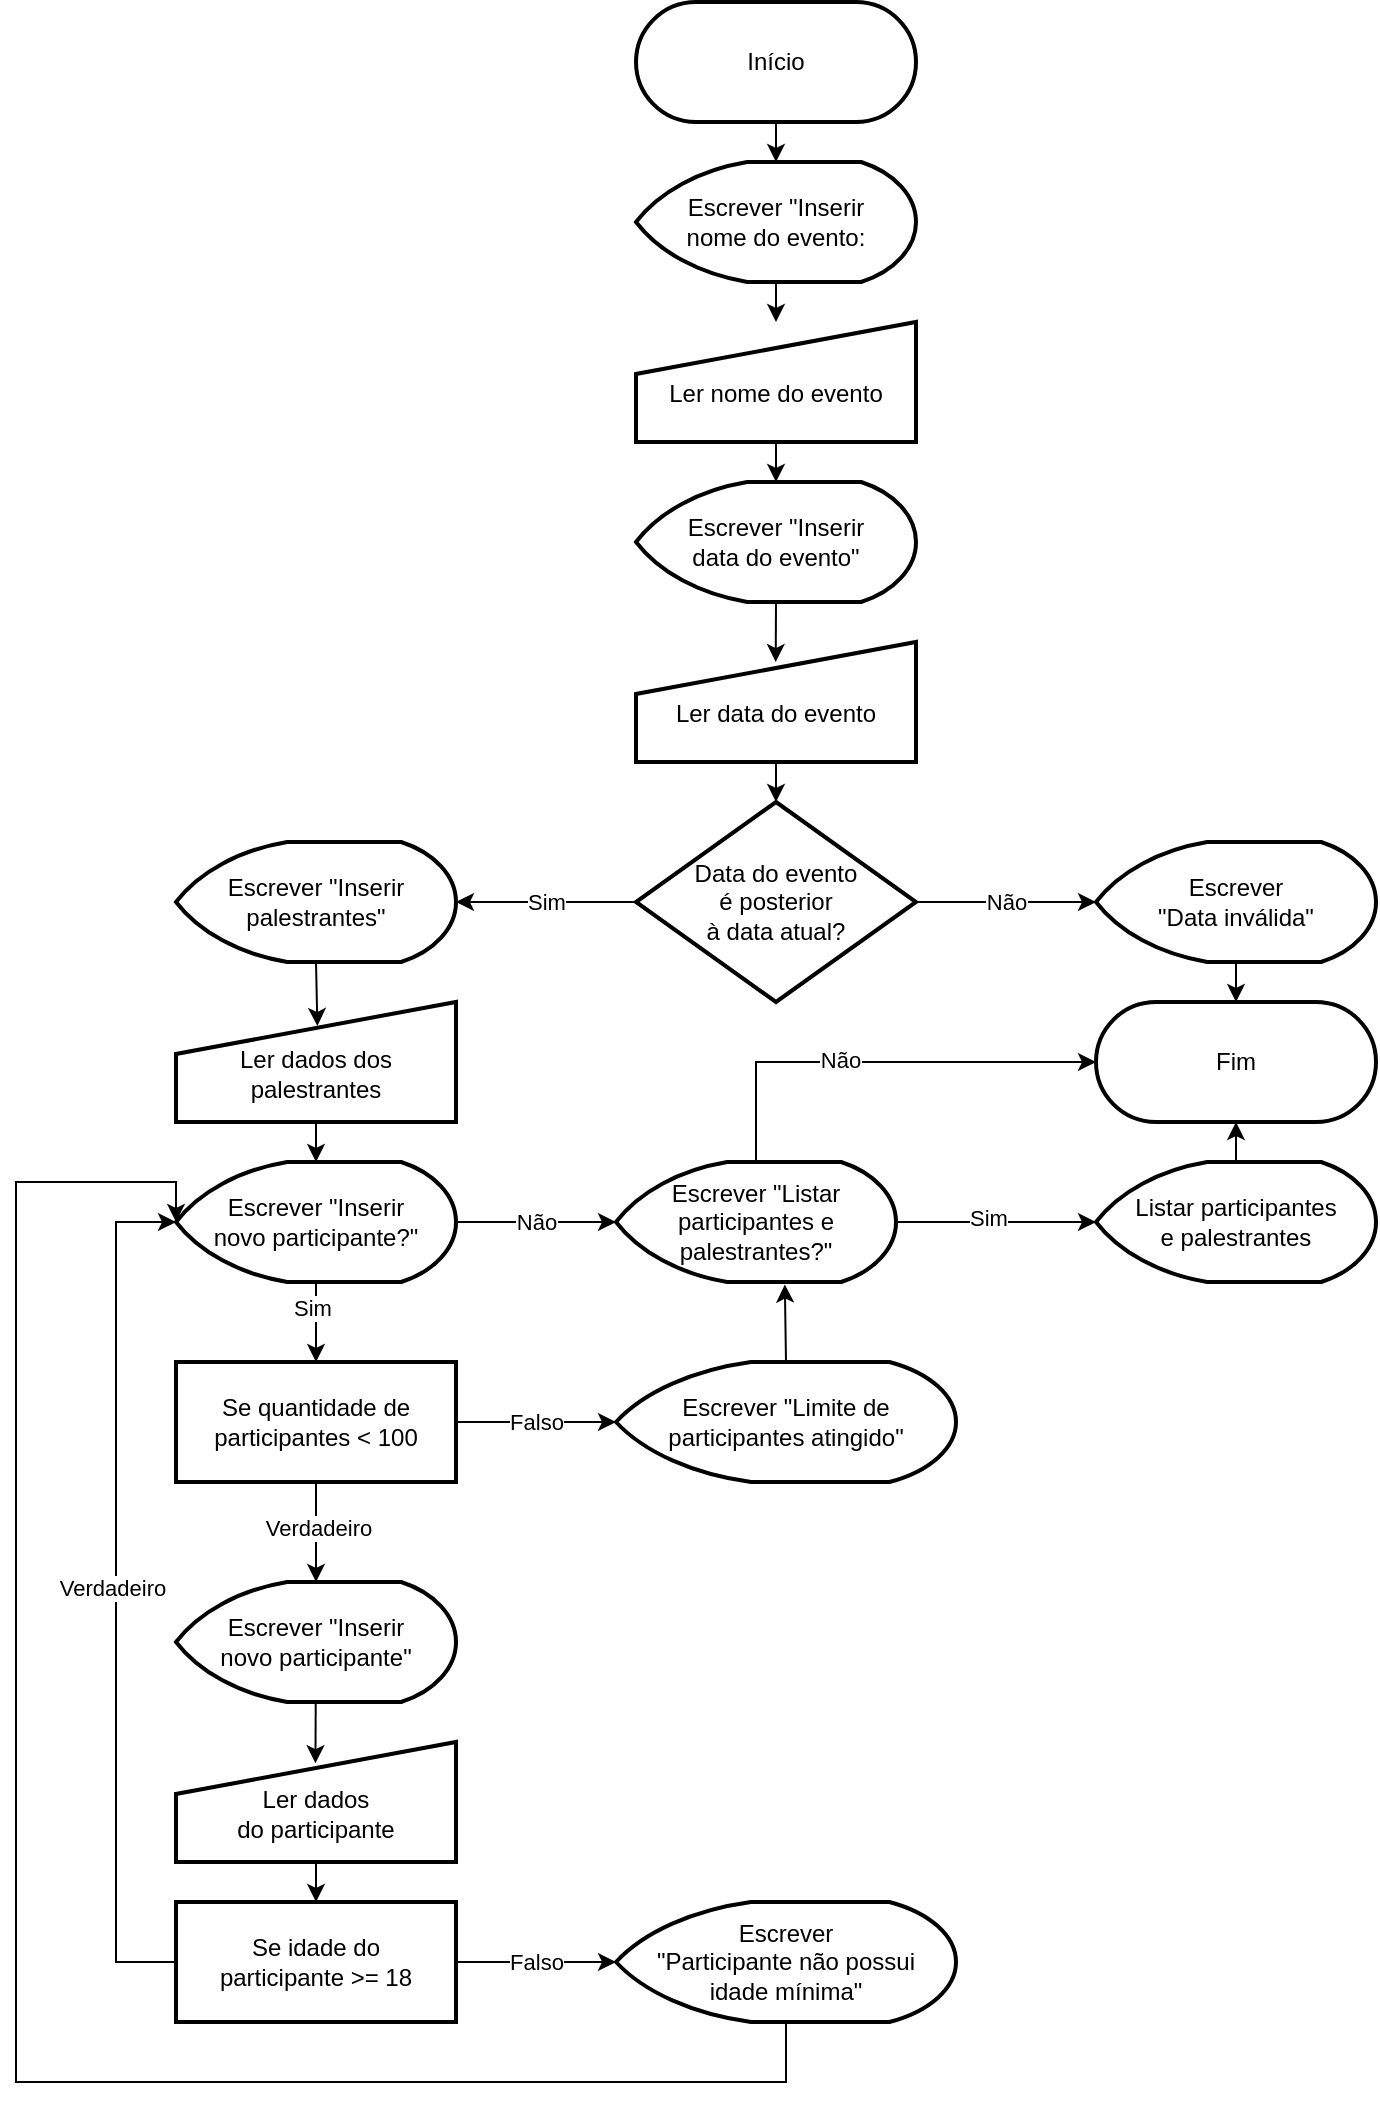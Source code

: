 <mxfile version="16.4.5" type="github">
  <diagram id="74KgRoFU-ngaeJmfLSAI" name="Page-1">
    <mxGraphModel dx="775" dy="477" grid="1" gridSize="10" guides="1" tooltips="1" connect="1" arrows="1" fold="1" page="1" pageScale="1" pageWidth="827" pageHeight="1169" math="0" shadow="0">
      <root>
        <mxCell id="0" />
        <mxCell id="1" parent="0" />
        <mxCell id="CjXiYFgF1T9gvqFzBede-8" style="edgeStyle=none;rounded=0;orthogonalLoop=1;jettySize=auto;html=1;exitX=0.5;exitY=1;exitDx=0;exitDy=0;exitPerimeter=0;" parent="1" source="CjXiYFgF1T9gvqFzBede-2" target="CjXiYFgF1T9gvqFzBede-3" edge="1">
          <mxGeometry relative="1" as="geometry" />
        </mxCell>
        <mxCell id="CjXiYFgF1T9gvqFzBede-2" value="Escrever &quot;Inserir nome do evento:" style="strokeWidth=2;html=1;shape=mxgraph.flowchart.display;whiteSpace=wrap;rounded=0;shadow=0;glass=0;sketch=0;spacing=11;" parent="1" vertex="1">
          <mxGeometry x="330" y="120" width="140" height="60" as="geometry" />
        </mxCell>
        <mxCell id="CjXiYFgF1T9gvqFzBede-9" style="edgeStyle=none;rounded=0;orthogonalLoop=1;jettySize=auto;html=1;exitX=0.5;exitY=1;exitDx=0;exitDy=0;" parent="1" source="CjXiYFgF1T9gvqFzBede-3" target="CjXiYFgF1T9gvqFzBede-4" edge="1">
          <mxGeometry relative="1" as="geometry" />
        </mxCell>
        <mxCell id="CjXiYFgF1T9gvqFzBede-3" value="Ler nome do evento" style="html=1;strokeWidth=2;shape=manualInput;whiteSpace=wrap;rounded=0;size=26;arcSize=11;shadow=0;glass=0;sketch=0;verticalAlign=middle;spacing=11;spacingTop=12;" parent="1" vertex="1">
          <mxGeometry x="330" y="200" width="140" height="60" as="geometry" />
        </mxCell>
        <mxCell id="CjXiYFgF1T9gvqFzBede-21" style="edgeStyle=none;rounded=0;orthogonalLoop=1;jettySize=auto;html=1;exitX=0.5;exitY=1;exitDx=0;exitDy=0;exitPerimeter=0;entryX=0.499;entryY=0.167;entryDx=0;entryDy=0;entryPerimeter=0;" parent="1" source="CjXiYFgF1T9gvqFzBede-4" target="CjXiYFgF1T9gvqFzBede-5" edge="1">
          <mxGeometry relative="1" as="geometry" />
        </mxCell>
        <mxCell id="CjXiYFgF1T9gvqFzBede-4" value="Escrever &quot;Inserir&lt;br&gt;data do evento&quot;" style="strokeWidth=2;html=1;shape=mxgraph.flowchart.display;whiteSpace=wrap;rounded=0;shadow=0;glass=0;sketch=0;spacing=11;" parent="1" vertex="1">
          <mxGeometry x="330" y="280" width="140" height="60" as="geometry" />
        </mxCell>
        <mxCell id="CjXiYFgF1T9gvqFzBede-11" style="edgeStyle=none;rounded=0;orthogonalLoop=1;jettySize=auto;html=1;exitX=0.5;exitY=1;exitDx=0;exitDy=0;" parent="1" source="CjXiYFgF1T9gvqFzBede-5" target="CjXiYFgF1T9gvqFzBede-6" edge="1">
          <mxGeometry relative="1" as="geometry" />
        </mxCell>
        <mxCell id="CjXiYFgF1T9gvqFzBede-5" value="Ler data&amp;nbsp;do evento" style="html=1;strokeWidth=2;shape=manualInput;whiteSpace=wrap;rounded=0;size=26;arcSize=11;shadow=0;glass=0;sketch=0;verticalAlign=middle;spacing=11;spacingTop=12;" parent="1" vertex="1">
          <mxGeometry x="330" y="360" width="140" height="60" as="geometry" />
        </mxCell>
        <mxCell id="CjXiYFgF1T9gvqFzBede-13" value="Não" style="edgeStyle=none;rounded=0;orthogonalLoop=1;jettySize=auto;html=1;exitX=1;exitY=0.5;exitDx=0;exitDy=0;exitPerimeter=0;entryX=0;entryY=0.5;entryDx=0;entryDy=0;entryPerimeter=0;" parent="1" source="CjXiYFgF1T9gvqFzBede-6" target="CjXiYFgF1T9gvqFzBede-12" edge="1">
          <mxGeometry relative="1" as="geometry" />
        </mxCell>
        <mxCell id="CjXiYFgF1T9gvqFzBede-17" value="Sim" style="edgeStyle=none;rounded=0;orthogonalLoop=1;jettySize=auto;html=1;exitX=0;exitY=0.5;exitDx=0;exitDy=0;exitPerimeter=0;entryX=1;entryY=0.5;entryDx=0;entryDy=0;entryPerimeter=0;" parent="1" source="CjXiYFgF1T9gvqFzBede-6" target="CjXiYFgF1T9gvqFzBede-16" edge="1">
          <mxGeometry relative="1" as="geometry" />
        </mxCell>
        <mxCell id="CjXiYFgF1T9gvqFzBede-6" value="Data do evento&lt;br&gt;é posterior&lt;br&gt;à data atual?" style="strokeWidth=2;html=1;shape=mxgraph.flowchart.decision;whiteSpace=wrap;rounded=0;shadow=0;glass=0;sketch=0;" parent="1" vertex="1">
          <mxGeometry x="330" y="440" width="140" height="100" as="geometry" />
        </mxCell>
        <mxCell id="CjXiYFgF1T9gvqFzBede-15" style="edgeStyle=none;rounded=0;orthogonalLoop=1;jettySize=auto;html=1;exitX=0.5;exitY=1;exitDx=0;exitDy=0;exitPerimeter=0;entryX=0.5;entryY=0;entryDx=0;entryDy=0;entryPerimeter=0;" parent="1" source="CjXiYFgF1T9gvqFzBede-12" edge="1">
          <mxGeometry relative="1" as="geometry">
            <mxPoint x="630" y="540" as="targetPoint" />
          </mxGeometry>
        </mxCell>
        <mxCell id="CjXiYFgF1T9gvqFzBede-12" value="Escrever&lt;br&gt;&quot;Data&amp;nbsp;inválida&quot;" style="strokeWidth=2;html=1;shape=mxgraph.flowchart.display;whiteSpace=wrap;rounded=0;shadow=0;glass=0;sketch=0;spacing=11;" parent="1" vertex="1">
          <mxGeometry x="560" y="460" width="140" height="60" as="geometry" />
        </mxCell>
        <mxCell id="CjXiYFgF1T9gvqFzBede-20" style="edgeStyle=none;rounded=0;orthogonalLoop=1;jettySize=auto;html=1;exitX=0.5;exitY=1;exitDx=0;exitDy=0;exitPerimeter=0;entryX=0.505;entryY=0.2;entryDx=0;entryDy=0;entryPerimeter=0;" parent="1" source="CjXiYFgF1T9gvqFzBede-16" target="CjXiYFgF1T9gvqFzBede-18" edge="1">
          <mxGeometry relative="1" as="geometry" />
        </mxCell>
        <mxCell id="CjXiYFgF1T9gvqFzBede-16" value="Escrever &quot;Inserir palestrantes&quot;" style="strokeWidth=2;html=1;shape=mxgraph.flowchart.display;whiteSpace=wrap;rounded=0;shadow=0;glass=0;sketch=0;spacing=11;" parent="1" vertex="1">
          <mxGeometry x="100" y="460" width="140" height="60" as="geometry" />
        </mxCell>
        <mxCell id="CjXiYFgF1T9gvqFzBede-23" style="edgeStyle=none;rounded=0;orthogonalLoop=1;jettySize=auto;html=1;exitX=0.5;exitY=1;exitDx=0;exitDy=0;entryX=0.5;entryY=0;entryDx=0;entryDy=0;entryPerimeter=0;" parent="1" source="CjXiYFgF1T9gvqFzBede-18" target="CjXiYFgF1T9gvqFzBede-22" edge="1">
          <mxGeometry relative="1" as="geometry" />
        </mxCell>
        <mxCell id="CjXiYFgF1T9gvqFzBede-18" value="Ler dados dos palestrantes" style="html=1;strokeWidth=2;shape=manualInput;whiteSpace=wrap;rounded=0;size=26;arcSize=11;shadow=0;glass=0;sketch=0;verticalAlign=middle;spacing=11;spacingTop=12;" parent="1" vertex="1">
          <mxGeometry x="100" y="540" width="140" height="60" as="geometry" />
        </mxCell>
        <mxCell id="CjXiYFgF1T9gvqFzBede-25" style="edgeStyle=none;rounded=0;orthogonalLoop=1;jettySize=auto;html=1;exitX=0.5;exitY=1;exitDx=0;exitDy=0;exitPerimeter=0;entryX=0.5;entryY=0;entryDx=0;entryDy=0;" parent="1" source="CjXiYFgF1T9gvqFzBede-22" target="CjXiYFgF1T9gvqFzBede-24" edge="1">
          <mxGeometry relative="1" as="geometry" />
        </mxCell>
        <mxCell id="CjXiYFgF1T9gvqFzBede-26" value="Sim" style="edgeLabel;html=1;align=center;verticalAlign=middle;resizable=0;points=[];" parent="CjXiYFgF1T9gvqFzBede-25" vertex="1" connectable="0">
          <mxGeometry x="-0.358" y="-2" relative="1" as="geometry">
            <mxPoint as="offset" />
          </mxGeometry>
        </mxCell>
        <mxCell id="CjXiYFgF1T9gvqFzBede-43" value="Não" style="edgeStyle=none;rounded=0;orthogonalLoop=1;jettySize=auto;html=1;exitX=1;exitY=0.5;exitDx=0;exitDy=0;exitPerimeter=0;entryX=0;entryY=0.5;entryDx=0;entryDy=0;entryPerimeter=0;" parent="1" source="CjXiYFgF1T9gvqFzBede-22" target="CjXiYFgF1T9gvqFzBede-42" edge="1">
          <mxGeometry relative="1" as="geometry" />
        </mxCell>
        <mxCell id="CjXiYFgF1T9gvqFzBede-22" value="Escrever &quot;Inserir&lt;br&gt;novo participante?&quot;" style="strokeWidth=2;html=1;shape=mxgraph.flowchart.display;whiteSpace=wrap;rounded=0;shadow=0;glass=0;sketch=0;spacing=11;" parent="1" vertex="1">
          <mxGeometry x="100" y="620" width="140" height="60" as="geometry" />
        </mxCell>
        <mxCell id="CjXiYFgF1T9gvqFzBede-32" style="edgeStyle=none;rounded=0;orthogonalLoop=1;jettySize=auto;html=1;exitX=0.5;exitY=1;exitDx=0;exitDy=0;entryX=0.5;entryY=0;entryDx=0;entryDy=0;entryPerimeter=0;" parent="1" source="CjXiYFgF1T9gvqFzBede-24" target="CjXiYFgF1T9gvqFzBede-27" edge="1">
          <mxGeometry relative="1" as="geometry" />
        </mxCell>
        <mxCell id="CjXiYFgF1T9gvqFzBede-33" value="Verdadeiro" style="edgeLabel;html=1;align=center;verticalAlign=middle;resizable=0;points=[];" parent="CjXiYFgF1T9gvqFzBede-32" vertex="1" connectable="0">
          <mxGeometry x="-0.103" y="1" relative="1" as="geometry">
            <mxPoint as="offset" />
          </mxGeometry>
        </mxCell>
        <mxCell id="CjXiYFgF1T9gvqFzBede-45" value="Falso" style="edgeStyle=none;rounded=0;orthogonalLoop=1;jettySize=auto;html=1;exitX=1;exitY=0.5;exitDx=0;exitDy=0;entryX=0;entryY=0.5;entryDx=0;entryDy=0;entryPerimeter=0;" parent="1" source="CjXiYFgF1T9gvqFzBede-24" target="CjXiYFgF1T9gvqFzBede-44" edge="1">
          <mxGeometry relative="1" as="geometry" />
        </mxCell>
        <mxCell id="CjXiYFgF1T9gvqFzBede-24" value="Se quantidade de participantes &amp;lt; 100" style="rounded=0;whiteSpace=wrap;html=1;strokeWidth=2;" parent="1" vertex="1">
          <mxGeometry x="100" y="720" width="140" height="60" as="geometry" />
        </mxCell>
        <mxCell id="CjXiYFgF1T9gvqFzBede-29" value="" style="edgeStyle=none;rounded=0;orthogonalLoop=1;jettySize=auto;html=1;entryX=0.498;entryY=0.177;entryDx=0;entryDy=0;entryPerimeter=0;" parent="1" source="CjXiYFgF1T9gvqFzBede-27" target="CjXiYFgF1T9gvqFzBede-30" edge="1">
          <mxGeometry relative="1" as="geometry">
            <mxPoint x="170" y="880" as="targetPoint" />
          </mxGeometry>
        </mxCell>
        <mxCell id="CjXiYFgF1T9gvqFzBede-27" value="Escrever &quot;Inserir&lt;br&gt;novo participante&quot;" style="strokeWidth=2;html=1;shape=mxgraph.flowchart.display;whiteSpace=wrap;rounded=0;shadow=0;glass=0;sketch=0;spacing=11;" parent="1" vertex="1">
          <mxGeometry x="100" y="830" width="140" height="60" as="geometry" />
        </mxCell>
        <mxCell id="CjXiYFgF1T9gvqFzBede-36" style="edgeStyle=none;rounded=0;orthogonalLoop=1;jettySize=auto;html=1;exitX=0.5;exitY=1;exitDx=0;exitDy=0;entryX=0.5;entryY=0;entryDx=0;entryDy=0;" parent="1" source="CjXiYFgF1T9gvqFzBede-30" target="CjXiYFgF1T9gvqFzBede-35" edge="1">
          <mxGeometry relative="1" as="geometry" />
        </mxCell>
        <mxCell id="CjXiYFgF1T9gvqFzBede-30" value="Ler dados&lt;br&gt;do participante" style="html=1;strokeWidth=2;shape=manualInput;whiteSpace=wrap;rounded=0;size=26;arcSize=11;shadow=0;glass=0;sketch=0;verticalAlign=middle;spacing=11;spacingTop=12;" parent="1" vertex="1">
          <mxGeometry x="100" y="910" width="140" height="60" as="geometry" />
        </mxCell>
        <mxCell id="CjXiYFgF1T9gvqFzBede-38" style="edgeStyle=none;rounded=0;orthogonalLoop=1;jettySize=auto;html=1;exitX=0;exitY=0.5;exitDx=0;exitDy=0;entryX=0;entryY=0.5;entryDx=0;entryDy=0;entryPerimeter=0;" parent="1" source="CjXiYFgF1T9gvqFzBede-35" target="CjXiYFgF1T9gvqFzBede-22" edge="1">
          <mxGeometry relative="1" as="geometry">
            <mxPoint x="60" y="790" as="targetPoint" />
            <Array as="points">
              <mxPoint x="70" y="1020" />
              <mxPoint x="70" y="650" />
            </Array>
          </mxGeometry>
        </mxCell>
        <mxCell id="CjXiYFgF1T9gvqFzBede-39" value="Verdadeiro" style="edgeLabel;html=1;align=center;verticalAlign=middle;resizable=0;points=[];" parent="CjXiYFgF1T9gvqFzBede-38" vertex="1" connectable="0">
          <mxGeometry x="0.01" y="2" relative="1" as="geometry">
            <mxPoint as="offset" />
          </mxGeometry>
        </mxCell>
        <mxCell id="CjXiYFgF1T9gvqFzBede-41" value="Falso" style="edgeStyle=none;rounded=0;orthogonalLoop=1;jettySize=auto;html=1;exitX=1;exitY=0.5;exitDx=0;exitDy=0;entryX=0;entryY=0.5;entryDx=0;entryDy=0;entryPerimeter=0;" parent="1" source="CjXiYFgF1T9gvqFzBede-35" target="CjXiYFgF1T9gvqFzBede-40" edge="1">
          <mxGeometry relative="1" as="geometry" />
        </mxCell>
        <mxCell id="CjXiYFgF1T9gvqFzBede-35" value="Se idade do&lt;br&gt;participante &amp;gt;= 18" style="rounded=0;whiteSpace=wrap;html=1;strokeWidth=2;" parent="1" vertex="1">
          <mxGeometry x="100" y="990" width="140" height="60" as="geometry" />
        </mxCell>
        <mxCell id="CjXiYFgF1T9gvqFzBede-54" style="edgeStyle=none;rounded=0;orthogonalLoop=1;jettySize=auto;html=1;exitX=0.5;exitY=1;exitDx=0;exitDy=0;exitPerimeter=0;entryX=0;entryY=0.5;entryDx=0;entryDy=0;entryPerimeter=0;" parent="1" source="CjXiYFgF1T9gvqFzBede-40" target="CjXiYFgF1T9gvqFzBede-22" edge="1">
          <mxGeometry relative="1" as="geometry">
            <mxPoint x="90" y="700" as="targetPoint" />
            <Array as="points">
              <mxPoint x="405" y="1080" />
              <mxPoint x="20" y="1080" />
              <mxPoint x="20" y="630" />
              <mxPoint x="100" y="630" />
            </Array>
          </mxGeometry>
        </mxCell>
        <mxCell id="CjXiYFgF1T9gvqFzBede-40" value="Escrever&lt;br&gt;&quot;Participante não possui&lt;br&gt;idade mínima&quot;" style="strokeWidth=2;html=1;shape=mxgraph.flowchart.display;whiteSpace=wrap;rounded=0;shadow=0;glass=0;sketch=0;spacing=11;" parent="1" vertex="1">
          <mxGeometry x="320" y="990" width="170" height="60" as="geometry" />
        </mxCell>
        <mxCell id="CjXiYFgF1T9gvqFzBede-49" style="edgeStyle=none;rounded=0;orthogonalLoop=1;jettySize=auto;html=1;exitX=1;exitY=0.5;exitDx=0;exitDy=0;exitPerimeter=0;entryX=0;entryY=0.5;entryDx=0;entryDy=0;entryPerimeter=0;" parent="1" source="CjXiYFgF1T9gvqFzBede-42" target="CjXiYFgF1T9gvqFzBede-48" edge="1">
          <mxGeometry relative="1" as="geometry" />
        </mxCell>
        <mxCell id="CjXiYFgF1T9gvqFzBede-50" value="Sim" style="edgeLabel;html=1;align=center;verticalAlign=middle;resizable=0;points=[];" parent="CjXiYFgF1T9gvqFzBede-49" vertex="1" connectable="0">
          <mxGeometry x="-0.094" y="2" relative="1" as="geometry">
            <mxPoint as="offset" />
          </mxGeometry>
        </mxCell>
        <mxCell id="CjXiYFgF1T9gvqFzBede-51" style="edgeStyle=none;rounded=0;orthogonalLoop=1;jettySize=auto;html=1;exitX=0.5;exitY=0;exitDx=0;exitDy=0;exitPerimeter=0;entryX=0;entryY=0.5;entryDx=0;entryDy=0;entryPerimeter=0;" parent="1" source="CjXiYFgF1T9gvqFzBede-42" edge="1">
          <mxGeometry relative="1" as="geometry">
            <Array as="points">
              <mxPoint x="390" y="570" />
            </Array>
            <mxPoint x="560" y="570" as="targetPoint" />
          </mxGeometry>
        </mxCell>
        <mxCell id="CjXiYFgF1T9gvqFzBede-52" value="Não" style="edgeLabel;html=1;align=center;verticalAlign=middle;resizable=0;points=[];" parent="CjXiYFgF1T9gvqFzBede-51" vertex="1" connectable="0">
          <mxGeometry x="-0.168" y="1" relative="1" as="geometry">
            <mxPoint as="offset" />
          </mxGeometry>
        </mxCell>
        <mxCell id="CjXiYFgF1T9gvqFzBede-42" value="Escrever &quot;Listar participantes e&lt;br&gt;palestrantes?&quot;" style="strokeWidth=2;html=1;shape=mxgraph.flowchart.display;whiteSpace=wrap;rounded=0;shadow=0;glass=0;sketch=0;spacing=11;" parent="1" vertex="1">
          <mxGeometry x="320" y="620" width="140" height="60" as="geometry" />
        </mxCell>
        <mxCell id="CjXiYFgF1T9gvqFzBede-47" style="edgeStyle=none;rounded=0;orthogonalLoop=1;jettySize=auto;html=1;exitX=0.5;exitY=0;exitDx=0;exitDy=0;exitPerimeter=0;entryX=0.603;entryY=1.021;entryDx=0;entryDy=0;entryPerimeter=0;" parent="1" source="CjXiYFgF1T9gvqFzBede-44" target="CjXiYFgF1T9gvqFzBede-42" edge="1">
          <mxGeometry relative="1" as="geometry" />
        </mxCell>
        <mxCell id="CjXiYFgF1T9gvqFzBede-44" value="Escrever&amp;nbsp;&quot;Limite de&lt;br&gt;participantes atingido&quot;" style="strokeWidth=2;html=1;shape=mxgraph.flowchart.display;whiteSpace=wrap;rounded=0;shadow=0;glass=0;sketch=0;spacing=11;" parent="1" vertex="1">
          <mxGeometry x="320" y="720" width="170" height="60" as="geometry" />
        </mxCell>
        <mxCell id="CjXiYFgF1T9gvqFzBede-53" style="edgeStyle=none;rounded=0;orthogonalLoop=1;jettySize=auto;html=1;exitX=0.5;exitY=0;exitDx=0;exitDy=0;exitPerimeter=0;entryX=0.5;entryY=1;entryDx=0;entryDy=0;entryPerimeter=0;" parent="1" source="CjXiYFgF1T9gvqFzBede-48" edge="1">
          <mxGeometry relative="1" as="geometry">
            <mxPoint x="630" y="600" as="targetPoint" />
          </mxGeometry>
        </mxCell>
        <mxCell id="CjXiYFgF1T9gvqFzBede-48" value="Listar participantes&lt;br&gt;e palestrantes" style="strokeWidth=2;html=1;shape=mxgraph.flowchart.display;whiteSpace=wrap;rounded=0;shadow=0;glass=0;sketch=0;spacing=11;" parent="1" vertex="1">
          <mxGeometry x="560" y="620" width="140" height="60" as="geometry" />
        </mxCell>
        <mxCell id="6rRnVxCccnqVtpjHpuXN-3" style="edgeStyle=orthogonalEdgeStyle;rounded=0;orthogonalLoop=1;jettySize=auto;html=1;exitX=0.5;exitY=1;exitDx=0;exitDy=0;entryX=0.5;entryY=0;entryDx=0;entryDy=0;entryPerimeter=0;" edge="1" parent="1" source="6rRnVxCccnqVtpjHpuXN-2" target="CjXiYFgF1T9gvqFzBede-2">
          <mxGeometry relative="1" as="geometry" />
        </mxCell>
        <mxCell id="6rRnVxCccnqVtpjHpuXN-2" value="Início" style="rounded=1;whiteSpace=wrap;html=1;strokeWidth=2;arcSize=50;" vertex="1" parent="1">
          <mxGeometry x="330" y="40" width="140" height="60" as="geometry" />
        </mxCell>
        <mxCell id="6rRnVxCccnqVtpjHpuXN-4" value="Fim" style="rounded=1;whiteSpace=wrap;html=1;strokeWidth=2;arcSize=50;" vertex="1" parent="1">
          <mxGeometry x="560" y="540" width="140" height="60" as="geometry" />
        </mxCell>
      </root>
    </mxGraphModel>
  </diagram>
</mxfile>
